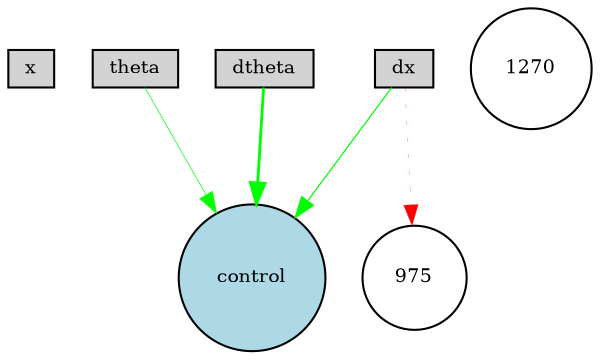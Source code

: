 digraph {
	node [fontsize=9 height=0.2 shape=circle width=0.2]
	x [fillcolor=lightgray shape=box style=filled]
	dx [fillcolor=lightgray shape=box style=filled]
	theta [fillcolor=lightgray shape=box style=filled]
	dtheta [fillcolor=lightgray shape=box style=filled]
	control [fillcolor=lightblue style=filled]
	1270 [fillcolor=white style=filled]
	975 [fillcolor=white style=filled]
	dtheta -> control [color=green penwidth=1.3729844017923925 style=solid]
	dx -> control [color=green penwidth=0.593397861174565 style=solid]
	dx -> 975 [color=red penwidth=0.1246109653984554 style=dotted]
	theta -> control [color=green penwidth=0.34246267238797806 style=solid]
}
